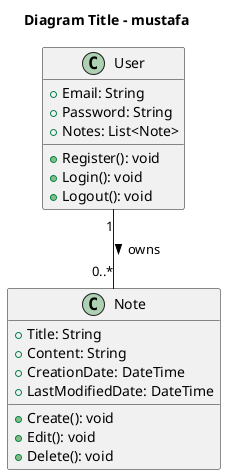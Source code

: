 @startuml klassdiagram
title Diagram Title - mustafa
class User {
    +Email: String
    +Password: String
    +Notes: List<Note>
    +Register(): void
    +Login(): void
    +Logout(): void
}

class Note {
    +Title: String
    +Content: String
    +CreationDate: DateTime
    +LastModifiedDate: DateTime
    +Create(): void
    +Edit(): void
    +Delete(): void
}

User "1" -- "0..*" Note : owns >
@enduml
